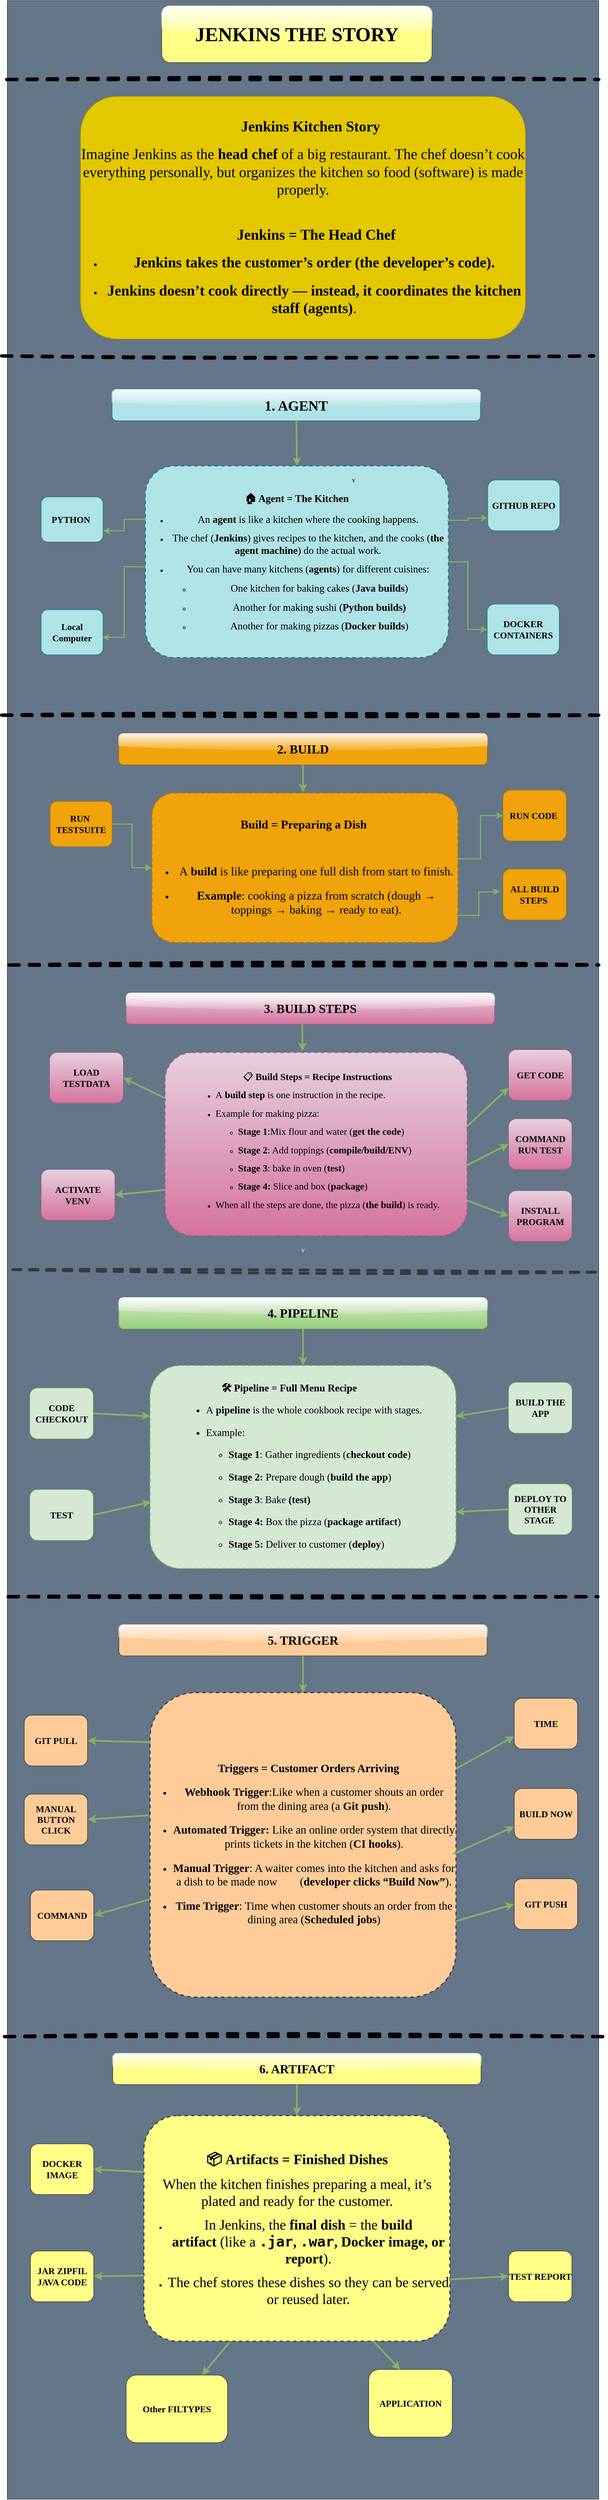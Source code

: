 <mxfile version="28.1.2">
  <diagram name="Sida-1" id="_IeVTnsX-V8KzNrjv3Zq">
    <mxGraphModel dx="1429" dy="991" grid="1" gridSize="24" guides="1" tooltips="1" connect="1" arrows="1" fold="1" page="1" pageScale="1" pageWidth="827" pageHeight="1169" math="0" shadow="0">
      <root>
        <mxCell id="0" />
        <mxCell id="1" parent="0" />
        <mxCell id="Uw7szC9G_UIR2WcPbkaW-31" value="v" style="rounded=0;whiteSpace=wrap;html=1;fontFamily=Verdana;fillColor=#647687;fontColor=#ffffff;strokeColor=#314354;" parent="1" vertex="1">
          <mxGeometry x="260" y="20" width="1050" height="4430" as="geometry" />
        </mxCell>
        <mxCell id="Uw7szC9G_UIR2WcPbkaW-18" value="&lt;h1 style=&quot;caret-color: rgb(0, 0, 0);&quot; data-end=&quot;252&quot; data-start=&quot;224&quot;&gt;&lt;font style=&quot;font-size: 26px;&quot;&gt;🍳 Jenkins Kitchen Story&lt;/font&gt;&lt;/h1&gt;&lt;h2 style=&quot;caret-color: rgb(0, 0, 0); color: rgb(0, 0, 0);&quot;&gt;&lt;p style=&quot;font-weight: 400;&quot; data-end=&quot;421&quot; data-start=&quot;254&quot;&gt;&lt;font style=&quot;font-size: 26px;&quot;&gt;Imagine Jenkins as the&lt;span style=&quot;&quot; class=&quot;Apple-converted-space&quot;&gt;&amp;nbsp;&lt;/span&gt;&lt;strong style=&quot;&quot; data-end=&quot;290&quot; data-start=&quot;277&quot;&gt;head chef&lt;/strong&gt;&lt;span style=&quot;&quot; class=&quot;Apple-converted-space&quot;&gt;&amp;nbsp;&lt;/span&gt;of a big restaurant. The chef doesn’t cook everything personally, but organizes the kitchen so food (software) is made properly.&lt;br&gt;&lt;br&gt;&lt;/font&gt;&lt;/p&gt;&lt;/h2&gt;&lt;h2 style=&quot;caret-color: rgb(0, 0, 0);&quot; data-end=&quot;462&quot; data-start=&quot;428&quot;&gt;&lt;font style=&quot;font-size: 26px;&quot;&gt;👨‍🍳 Jenkins = The Head Chef&lt;/font&gt;&lt;/h2&gt;&lt;h2 style=&quot;caret-color: rgb(0, 0, 0); color: rgb(0, 0, 0);&quot;&gt;&lt;p style=&quot;&quot; data-end=&quot;421&quot; data-start=&quot;254&quot;&gt;&lt;font style=&quot;font-size: 26px;&quot;&gt;&lt;/font&gt;&lt;/p&gt;&lt;ul style=&quot;&quot; data-end=&quot;613&quot; data-start=&quot;463&quot;&gt;&lt;li style=&quot;&quot; data-end=&quot;525&quot; data-start=&quot;463&quot;&gt;&lt;p style=&quot;&quot; data-end=&quot;525&quot; data-start=&quot;465&quot;&gt;&lt;font style=&quot;font-size: 26px;&quot;&gt;Jenkins takes the customer’s order (the developer’s code).&lt;/font&gt;&lt;/p&gt;&lt;/li&gt;&lt;li style=&quot;&quot; data-end=&quot;613&quot; data-start=&quot;526&quot;&gt;&lt;p style=&quot;&quot; data-end=&quot;613&quot; data-start=&quot;528&quot;&gt;&lt;font style=&quot;font-size: 26px;&quot;&gt;Jenkins doesn’t cook directly — instead, it coordinates the kitchen staff (agents)&lt;span style=&quot;font-weight: 400;&quot;&gt;.&lt;/span&gt;&lt;/font&gt;&lt;/p&gt;&lt;/li&gt;&lt;/ul&gt;&lt;/h2&gt;" style="rounded=1;whiteSpace=wrap;html=1;fontFamily=Verdana;align=center;fillColor=#e3c800;fontColor=#000000;strokeColor=#B09500;glass=0;shadow=0;" parent="1" vertex="1">
          <mxGeometry x="390" y="190" width="790" height="430" as="geometry" />
        </mxCell>
        <mxCell id="Uw7szC9G_UIR2WcPbkaW-19" value="&lt;div style=&quot;&quot;&gt;&lt;b style=&quot;background-color: transparent; color: light-dark(rgb(0, 0, 0), rgb(255, 255, 255));&quot;&gt;&lt;font style=&quot;font-size: 35px;&quot;&gt;JENKINS THE STORY&lt;/font&gt;&lt;/b&gt;&lt;/div&gt;" style="text;html=1;align=center;verticalAlign=middle;whiteSpace=wrap;rounded=1;fontFamily=Verdana;fillColor=#ffff88;strokeColor=#36393d;glass=1;" parent="1" vertex="1">
          <mxGeometry x="534.12" y="30" width="480" height="100" as="geometry" />
        </mxCell>
        <mxCell id="Uw7szC9G_UIR2WcPbkaW-21" style="edgeStyle=orthogonalEdgeStyle;rounded=0;orthogonalLoop=1;jettySize=auto;html=1;exitX=0.5;exitY=1;exitDx=0;exitDy=0;fontFamily=Verdana;" parent="1" source="Uw7szC9G_UIR2WcPbkaW-18" target="Uw7szC9G_UIR2WcPbkaW-18" edge="1">
          <mxGeometry relative="1" as="geometry" />
        </mxCell>
        <mxCell id="kmgx6jZpRZKprmQaml1D-52" value="&lt;div&gt;&lt;font style=&quot;font-size: 25px;&quot;&gt;1. AGENT&lt;/font&gt;&lt;/div&gt;" style="rounded=1;whiteSpace=wrap;html=1;fillColor=#b0e3e6;strokeColor=#0e8088;fontSize=12;fontStyle=1;fontFamily=Verdana;glass=1;" parent="1" vertex="1">
          <mxGeometry x="446" y="710" width="654" height="55" as="geometry" />
        </mxCell>
        <mxCell id="kmgx6jZpRZKprmQaml1D-60" value="" style="endArrow=classic;html=1;rounded=0;startSize=6;endSize=6;strokeWidth=3;fillColor=#d5e8d4;strokeColor=#82b366;fontFamily=Verdana;entryX=0.5;entryY=0;entryDx=0;entryDy=0;" parent="1" source="kmgx6jZpRZKprmQaml1D-52" target="kmgx6jZpRZKprmQaml1D-62" edge="1">
          <mxGeometry relative="1" as="geometry">
            <mxPoint x="430" y="880" as="sourcePoint" />
            <mxPoint x="426" y="930" as="targetPoint" />
            <Array as="points" />
          </mxGeometry>
        </mxCell>
        <mxCell id="kmgx6jZpRZKprmQaml1D-61" value="&lt;font style=&quot;font-size: 16px;&quot;&gt;Local Computer&lt;/font&gt;" style="rounded=1;whiteSpace=wrap;html=1;fillColor=#b0e3e6;strokeColor=#0e8088;fontSize=12;fontStyle=1;fontFamily=Verdana;" parent="1" vertex="1">
          <mxGeometry x="320" y="1100" width="110" height="80" as="geometry" />
        </mxCell>
        <mxCell id="kmgx6jZpRZKprmQaml1D-62" value="&lt;div style=&quot;&quot;&gt;&lt;h2 style=&quot;caret-color: rgb(0, 0, 0);&quot; data-end=&quot;647&quot; data-start=&quot;620&quot;&gt;&lt;font&gt;🏠 Agent = The Kitchen&lt;/font&gt;&lt;/h2&gt;&lt;ul style=&quot;caret-color: rgb(0, 0, 0);&quot; data-end=&quot;1024&quot; data-start=&quot;648&quot;&gt;&lt;li data-end=&quot;709&quot; data-start=&quot;648&quot;&gt;&lt;p data-end=&quot;709&quot; data-start=&quot;650&quot;&gt;&lt;font style=&quot;font-size: 18px;&quot;&gt;An&lt;span class=&quot;Apple-converted-space&quot;&gt;&amp;nbsp;&lt;/span&gt;&lt;strong data-end=&quot;662&quot; data-start=&quot;653&quot;&gt;agent&lt;/strong&gt;&lt;span class=&quot;Apple-converted-space&quot;&gt;&amp;nbsp;&lt;/span&gt;is like a kitchen where the cooking happens.&lt;/font&gt;&lt;/p&gt;&lt;/li&gt;&lt;/ul&gt;&lt;ul style=&quot;caret-color: rgb(0, 0, 0);&quot; data-end=&quot;1024&quot; data-start=&quot;648&quot;&gt;&lt;li data-end=&quot;816&quot; data-start=&quot;710&quot;&gt;&lt;p data-end=&quot;816&quot; data-start=&quot;712&quot;&gt;&lt;font style=&quot;font-size: 18px;&quot;&gt;The chef (&lt;b&gt;Jenkins&lt;/b&gt;) gives recipes to the kitchen, and the cooks (&lt;b&gt;the agent machine&lt;/b&gt;) do the actual work.&lt;/font&gt;&lt;/p&gt;&lt;/li&gt;&lt;li data-end=&quot;1024&quot; data-start=&quot;817&quot;&gt;&lt;p data-end=&quot;880&quot; data-start=&quot;819&quot;&gt;&lt;font style=&quot;font-size: 18px;&quot;&gt;You can have many kitchens (&lt;b&gt;agents&lt;/b&gt;) for different cuisines:&lt;/font&gt;&lt;/p&gt;&lt;ul data-end=&quot;1024&quot; data-start=&quot;883&quot;&gt;&lt;li data-end=&quot;929&quot; data-start=&quot;883&quot;&gt;&lt;p data-end=&quot;929&quot; data-start=&quot;885&quot;&gt;&lt;font style=&quot;font-size: 18px;&quot;&gt;One kitchen for baking cakes (&lt;b&gt;Java builds&lt;/b&gt;)&lt;/font&gt;&lt;/p&gt;&lt;/li&gt;&lt;li data-end=&quot;976&quot; data-start=&quot;932&quot;&gt;&lt;p data-end=&quot;976&quot; data-start=&quot;934&quot;&gt;&lt;font style=&quot;font-size: 18px;&quot;&gt;Another for making sushi (&lt;b&gt;Python builds)&lt;/b&gt;&lt;/font&gt;&lt;/p&gt;&lt;/li&gt;&lt;li data-end=&quot;1024&quot; data-start=&quot;979&quot;&gt;&lt;p data-end=&quot;1024&quot; data-start=&quot;981&quot;&gt;&lt;font style=&quot;font-size: 18px;&quot;&gt;Another for making pizzas (&lt;b&gt;Docker builds&lt;/b&gt;)&lt;/font&gt;&lt;/p&gt;&lt;/li&gt;&lt;/ul&gt;&lt;/li&gt;&lt;/ul&gt;&lt;/div&gt;" style="rounded=1;whiteSpace=wrap;html=1;strokeWidth=2;dashed=1;fillColor=#b0e3e6;strokeColor=#0e8088;fontFamily=Verdana;align=center;" parent="1" vertex="1">
          <mxGeometry x="505" y="845" width="538.25" height="340" as="geometry" />
        </mxCell>
        <mxCell id="kmgx6jZpRZKprmQaml1D-94" value="v" style="text;html=1;align=left;verticalAlign=middle;whiteSpace=wrap;rounded=0;fontFamily=Verdana;" parent="1" vertex="1">
          <mxGeometry x="870" y="820" width="230" height="100" as="geometry" />
        </mxCell>
        <mxCell id="ophoXkVfdXg6_6roe7EW-7" value="&lt;font style=&quot;font-size: 16px;&quot;&gt;DOCKER CONTAINERS&lt;/font&gt;" style="rounded=1;whiteSpace=wrap;html=1;fillColor=#b0e3e6;strokeColor=#0e8088;fontSize=12;fontStyle=1;fontFamily=Verdana;" parent="1" vertex="1">
          <mxGeometry x="1112" y="1090" width="128" height="90" as="geometry" />
        </mxCell>
        <mxCell id="ophoXkVfdXg6_6roe7EW-13" value="" style="edgeStyle=orthogonalEdgeStyle;rounded=0;orthogonalLoop=1;jettySize=auto;html=1;fillColor=#d5e8d4;strokeColor=#82b366;fontFamily=Verdana;strokeWidth=2;exitX=1;exitY=0.5;exitDx=0;exitDy=0;entryX=0;entryY=0.5;entryDx=0;entryDy=0;" parent="1" source="kmgx6jZpRZKprmQaml1D-62" target="ophoXkVfdXg6_6roe7EW-7" edge="1">
          <mxGeometry relative="1" as="geometry">
            <mxPoint x="1090" y="981" as="sourcePoint" />
            <mxPoint x="1151" y="980" as="targetPoint" />
          </mxGeometry>
        </mxCell>
        <mxCell id="ophoXkVfdXg6_6roe7EW-20" value="&lt;div&gt;&lt;font style=&quot;font-size: 22px;&quot;&gt;2. BUILD&lt;/font&gt;&lt;/div&gt;" style="rounded=1;whiteSpace=wrap;html=1;fillColor=#f0a30a;strokeColor=#BD7000;fontSize=12;fontStyle=1;fontFamily=Verdana;fontColor=#000000;glass=1;" parent="1" vertex="1">
          <mxGeometry x="458" y="1320" width="654" height="55" as="geometry" />
        </mxCell>
        <mxCell id="ophoXkVfdXg6_6roe7EW-21" value="&lt;div style=&quot;&quot;&gt;&lt;h2 style=&quot;caret-color: rgb(0, 0, 0);&quot; data-end=&quot;1063&quot; data-start=&quot;1031&quot;&gt;&lt;font style=&quot;font-size: 21px;&quot;&gt;🔨 Build = Preparing a Dish&amp;nbsp; &amp;nbsp; &amp;nbsp;&lt;/font&gt;&lt;/h2&gt;&lt;div&gt;&lt;font style=&quot;font-size: 21px;&quot;&gt;&lt;br&gt;&lt;/font&gt;&lt;/div&gt;&lt;h2 style=&quot;caret-color: rgb(0, 0, 0);&quot; data-end=&quot;647&quot; data-start=&quot;620&quot;&gt;&lt;ul style=&quot;&quot; data-end=&quot;1219&quot; data-start=&quot;1064&quot;&gt;&lt;li style=&quot;&quot; data-end=&quot;1133&quot; data-start=&quot;1064&quot;&gt;&lt;p style=&quot;&quot; data-end=&quot;1133&quot; data-start=&quot;1066&quot;&gt;&lt;font style=&quot;font-size: 21px;&quot;&gt;&lt;span style=&quot;font-weight: 400;&quot;&gt;A&lt;/span&gt;&lt;span style=&quot;font-weight: 400;&quot; class=&quot;Apple-converted-space&quot;&gt;&amp;nbsp;&lt;/span&gt;&lt;span style=&quot;&quot; data-end=&quot;1077&quot; data-start=&quot;1068&quot;&gt;build&lt;/span&gt;&lt;span style=&quot;&quot; class=&quot;Apple-converted-space&quot;&gt;&amp;nbsp;&lt;/span&gt;&lt;span style=&quot;font-weight: normal;&quot;&gt;i&lt;/span&gt;&lt;span style=&quot;font-weight: 400;&quot;&gt;s like preparing one full dish from start to finish.&lt;/span&gt;&lt;/font&gt;&lt;/p&gt;&lt;/li&gt;&lt;li style=&quot;&quot; data-end=&quot;1219&quot; data-start=&quot;1134&quot;&gt;&lt;p style=&quot;&quot; data-end=&quot;1219&quot; data-start=&quot;1136&quot;&gt;&lt;font style=&quot;font-size: 21px;&quot;&gt;Example&lt;span style=&quot;font-weight: 400;&quot;&gt;: cooking a pizza from scratch (dough → toppings → baking → ready to eat).&lt;/span&gt;&lt;/font&gt;&lt;/p&gt;&lt;/li&gt;&lt;/ul&gt;&lt;/h2&gt;&lt;/div&gt;" style="rounded=1;whiteSpace=wrap;html=1;strokeWidth=2;dashed=1;fillColor=#f0a30a;strokeColor=#BD7000;fontFamily=Verdana;align=center;fontColor=#000000;" parent="1" vertex="1">
          <mxGeometry x="516.75" y="1425" width="543.25" height="265" as="geometry" />
        </mxCell>
        <mxCell id="ophoXkVfdXg6_6roe7EW-22" value="&lt;font style=&quot;font-size: 16px;&quot;&gt;RUN CODE&amp;nbsp;&lt;/font&gt;" style="rounded=1;whiteSpace=wrap;html=1;fillColor=#f0a30a;strokeColor=#BD7000;fontSize=12;fontStyle=1;fontFamily=Verdana;fontColor=#000000;" parent="1" vertex="1">
          <mxGeometry x="1140" y="1420" width="112.5" height="90" as="geometry" />
        </mxCell>
        <mxCell id="ophoXkVfdXg6_6roe7EW-23" value="&lt;font style=&quot;font-size: 16px;&quot;&gt;RUN&amp;nbsp; TESTSUITE&lt;/font&gt;" style="rounded=1;whiteSpace=wrap;html=1;fillColor=#f0a30a;strokeColor=#BD7000;fontSize=12;fontStyle=1;fontFamily=Verdana;fontColor=#000000;" parent="1" vertex="1">
          <mxGeometry x="336" y="1440" width="110" height="80" as="geometry" />
        </mxCell>
        <mxCell id="ophoXkVfdXg6_6roe7EW-24" value="" style="edgeStyle=orthogonalEdgeStyle;rounded=0;orthogonalLoop=1;jettySize=auto;html=1;fillColor=#d5e8d4;strokeColor=#82b366;fontFamily=Verdana;strokeWidth=2;exitX=1;exitY=0.5;exitDx=0;exitDy=0;entryX=0;entryY=0.5;entryDx=0;entryDy=0;" parent="1" source="ophoXkVfdXg6_6roe7EW-23" target="ophoXkVfdXg6_6roe7EW-21" edge="1">
          <mxGeometry relative="1" as="geometry">
            <mxPoint x="470" y="1570" as="sourcePoint" />
            <mxPoint x="544" y="1570" as="targetPoint" />
          </mxGeometry>
        </mxCell>
        <mxCell id="ophoXkVfdXg6_6roe7EW-26" value="" style="edgeStyle=orthogonalEdgeStyle;rounded=0;orthogonalLoop=1;jettySize=auto;html=1;fillColor=#d5e8d4;strokeColor=#82b366;fontFamily=Verdana;strokeWidth=2;exitX=0.997;exitY=0.44;exitDx=0;exitDy=0;entryX=0;entryY=0.5;entryDx=0;entryDy=0;exitPerimeter=0;" parent="1" source="ophoXkVfdXg6_6roe7EW-21" target="ophoXkVfdXg6_6roe7EW-22" edge="1">
          <mxGeometry relative="1" as="geometry">
            <mxPoint x="1080" y="1530" as="sourcePoint" />
            <mxPoint x="1154" y="1530" as="targetPoint" />
          </mxGeometry>
        </mxCell>
        <mxCell id="ophoXkVfdXg6_6roe7EW-30" value="" style="endArrow=classic;html=1;rounded=0;startSize=6;endSize=6;strokeWidth=3;fillColor=#d5e8d4;strokeColor=#82b366;fontFamily=Verdana;exitX=0.5;exitY=1;exitDx=0;exitDy=0;" parent="1" source="ophoXkVfdXg6_6roe7EW-20" edge="1">
          <mxGeometry relative="1" as="geometry">
            <mxPoint x="780" y="1370" as="sourcePoint" />
            <mxPoint x="785" y="1424" as="targetPoint" />
            <Array as="points" />
          </mxGeometry>
        </mxCell>
        <mxCell id="ophoXkVfdXg6_6roe7EW-31" value="&lt;div&gt;&lt;font style=&quot;font-size: 22px;&quot;&gt;3. BUILD STEPS&lt;/font&gt;&lt;/div&gt;" style="rounded=1;whiteSpace=wrap;html=1;fillColor=#e6d0de;strokeColor=#996185;fontSize=12;fontStyle=1;fontFamily=Verdana;gradientColor=#d5739d;glass=1;" parent="1" vertex="1">
          <mxGeometry x="471" y="1780" width="654" height="55" as="geometry" />
        </mxCell>
        <mxCell id="ophoXkVfdXg6_6roe7EW-32" value="&lt;span style=&quot;font-size: 17px; text-align: start; caret-color: rgb(0, 0, 0); background-color: transparent;&quot;&gt;&amp;nbsp;📋 &lt;b&gt;Build Steps = Recipe Instructions&lt;/b&gt;&lt;/span&gt;&lt;br&gt;&lt;ul style=&quot;caret-color: rgb(0, 0, 0); color: rgb(0, 0, 0); font-style: normal; font-variant-caps: normal; letter-spacing: normal; text-align: start; text-indent: 0px; text-transform: none; white-space: normal; word-spacing: 0px; -webkit-text-stroke-width: 0px; text-decoration: none;&quot; data-end=&quot;1488&quot; data-start=&quot;1268&quot;&gt;&lt;li style=&quot;font-weight: 400;&quot; data-end=&quot;1322&quot; data-start=&quot;1268&quot;&gt;&lt;p data-end=&quot;1322&quot; data-start=&quot;1270&quot;&gt;&lt;font style=&quot;font-size: 17px;&quot;&gt;A&lt;span class=&quot;Apple-converted-space&quot;&gt;&amp;nbsp;&lt;/span&gt;&lt;strong data-end=&quot;1286&quot; data-start=&quot;1272&quot;&gt;build step&lt;/strong&gt;&lt;span class=&quot;Apple-converted-space&quot;&gt;&amp;nbsp;&lt;/span&gt;is one instruction in the recipe.&lt;/font&gt;&lt;/p&gt;&lt;/li&gt;&lt;li style=&quot;&quot; data-end=&quot;1488&quot; data-start=&quot;1323&quot;&gt;&lt;p style=&quot;font-weight: 400;&quot; data-end=&quot;1352&quot; data-start=&quot;1325&quot;&gt;&lt;font style=&quot;font-size: 17px;&quot;&gt;Example for making pizza:&lt;/font&gt;&lt;/p&gt;&lt;ul&gt;&lt;li style=&quot;&quot; data-end=&quot;1394&quot; data-start=&quot;1355&quot;&gt;&lt;p style=&quot;&quot; data-end=&quot;1394&quot; data-start=&quot;1358&quot;&gt;&lt;font style=&quot;font-size: 17px;&quot;&gt;&lt;b&gt;Stage 1&lt;/b&gt;:Mix flour and water (&lt;b&gt;get the code&lt;/b&gt;)&lt;/font&gt;&lt;/p&gt;&lt;/li&gt;&lt;li style=&quot;&quot; data-end=&quot;1430&quot; data-start=&quot;1397&quot;&gt;&lt;p style=&quot;&quot; data-end=&quot;1430&quot; data-start=&quot;1400&quot;&gt;&lt;font style=&quot;font-size: 17px;&quot;&gt;&lt;b&gt;Stage 2&lt;/b&gt;: Add toppings (&lt;b&gt;compile/build/ENV&lt;/b&gt;)&lt;/font&gt;&lt;/p&gt;&lt;/li&gt;&lt;li style=&quot;&quot; data-end=&quot;1457&quot; data-start=&quot;1433&quot;&gt;&lt;p style=&quot;&quot; data-end=&quot;1457&quot; data-start=&quot;1436&quot;&gt;&lt;font style=&quot;font-size: 17px;&quot;&gt;&lt;b&gt;Stage 3&lt;/b&gt;: bake in oven (&lt;b&gt;test&lt;/b&gt;)&lt;/font&gt;&lt;/p&gt;&lt;/li&gt;&lt;li style=&quot;&quot; data-end=&quot;1488&quot; data-start=&quot;1460&quot;&gt;&lt;p style=&quot;&quot; data-end=&quot;1488&quot; data-start=&quot;1463&quot;&gt;&lt;font style=&quot;font-size: 17px;&quot;&gt;&lt;b&gt;Stage 4:&lt;/b&gt; Slice and box (&lt;b&gt;package&lt;/b&gt;)&lt;/font&gt;&lt;/p&gt;&lt;/li&gt;&lt;/ul&gt;&lt;/li&gt;&lt;li&gt;&lt;font style=&quot;font-size: 17px;&quot;&gt;When all the steps are done, the pizza (&lt;b&gt;the&lt;/b&gt; &lt;b&gt;build&lt;/b&gt;) is ready.&lt;/font&gt;&lt;/li&gt;&lt;/ul&gt;" style="rounded=1;whiteSpace=wrap;html=1;strokeWidth=2;dashed=1;fillColor=#e6d0de;strokeColor=#996185;fontFamily=Verdana;align=center;gradientColor=#d5739d;glass=0;" parent="1" vertex="1">
          <mxGeometry x="540" y="1885" width="536.5" height="325" as="geometry" />
        </mxCell>
        <mxCell id="ophoXkVfdXg6_6roe7EW-33" value="" style="endArrow=classic;html=1;rounded=0;startSize=6;endSize=6;strokeWidth=3;fillColor=#d5e8d4;strokeColor=#82b366;fontFamily=Verdana;exitX=0.478;exitY=0.977;exitDx=0;exitDy=0;exitPerimeter=0;entryX=0.455;entryY=-0.007;entryDx=0;entryDy=0;entryPerimeter=0;" parent="1" source="ophoXkVfdXg6_6roe7EW-31" target="ophoXkVfdXg6_6roe7EW-32" edge="1">
          <mxGeometry relative="1" as="geometry">
            <mxPoint x="750" y="1840" as="sourcePoint" />
            <mxPoint x="750" y="1869" as="targetPoint" />
            <Array as="points" />
          </mxGeometry>
        </mxCell>
        <mxCell id="ophoXkVfdXg6_6roe7EW-37" value="&lt;font style=&quot;font-size: 16px;&quot;&gt;GET CODE&lt;/font&gt;" style="rounded=1;whiteSpace=wrap;html=1;fillColor=#e6d0de;strokeColor=#996185;fontSize=12;fontStyle=1;fontFamily=Verdana;gradientColor=#d5739d;" parent="1" vertex="1">
          <mxGeometry x="1150" y="1880" width="112.5" height="90" as="geometry" />
        </mxCell>
        <mxCell id="ophoXkVfdXg6_6roe7EW-38" value="&lt;span style=&quot;font-size: 16px;&quot;&gt;INSTALL PROGRAM&lt;/span&gt;" style="rounded=1;whiteSpace=wrap;html=1;fillColor=#e6d0de;strokeColor=#996185;fontSize=12;fontStyle=1;fontFamily=Verdana;gradientColor=#d5739d;" parent="1" vertex="1">
          <mxGeometry x="1150" y="2130" width="112.5" height="90" as="geometry" />
        </mxCell>
        <mxCell id="ophoXkVfdXg6_6roe7EW-39" value="&lt;span style=&quot;font-size: 16px;&quot;&gt;LOAD TESTDATA&lt;/span&gt;" style="rounded=1;whiteSpace=wrap;html=1;fillColor=#e6d0de;strokeColor=#996185;fontSize=12;fontStyle=1;fontFamily=Verdana;gradientColor=#d5739d;" parent="1" vertex="1">
          <mxGeometry x="335" y="1885" width="131" height="90" as="geometry" />
        </mxCell>
        <mxCell id="ophoXkVfdXg6_6roe7EW-40" value="&lt;span style=&quot;font-size: 16px;&quot;&gt;ACTIVATE VENV&lt;/span&gt;" style="rounded=1;whiteSpace=wrap;html=1;fillColor=#e6d0de;strokeColor=#996185;fontSize=12;fontStyle=1;fontFamily=Verdana;gradientColor=#d5739d;" parent="1" vertex="1">
          <mxGeometry x="320" y="2092.5" width="131" height="90" as="geometry" />
        </mxCell>
        <mxCell id="ophoXkVfdXg6_6roe7EW-41" value="" style="endArrow=classic;html=1;rounded=0;startSize=6;endSize=6;strokeWidth=3;fillColor=#d5e8d4;strokeColor=#82b366;fontFamily=Verdana;exitX=0;exitY=0.25;exitDx=0;exitDy=0;entryX=1;entryY=0.5;entryDx=0;entryDy=0;" parent="1" source="ophoXkVfdXg6_6roe7EW-32" target="ophoXkVfdXg6_6roe7EW-39" edge="1">
          <mxGeometry relative="1" as="geometry">
            <mxPoint x="480" y="1960" as="sourcePoint" />
            <mxPoint x="483" y="2014" as="targetPoint" />
            <Array as="points" />
          </mxGeometry>
        </mxCell>
        <mxCell id="ophoXkVfdXg6_6roe7EW-42" value="" style="endArrow=classic;html=1;rounded=0;startSize=6;endSize=6;strokeWidth=3;fillColor=#d5e8d4;strokeColor=#82b366;fontFamily=Verdana;exitX=0;exitY=0.75;exitDx=0;exitDy=0;entryX=1;entryY=0.5;entryDx=0;entryDy=0;" parent="1" source="ophoXkVfdXg6_6roe7EW-32" target="ophoXkVfdXg6_6roe7EW-40" edge="1">
          <mxGeometry relative="1" as="geometry">
            <mxPoint x="544" y="2151" as="sourcePoint" />
            <mxPoint x="490" y="2130" as="targetPoint" />
            <Array as="points" />
          </mxGeometry>
        </mxCell>
        <mxCell id="ophoXkVfdXg6_6roe7EW-43" value="" style="endArrow=classic;html=1;rounded=0;startSize=6;endSize=6;strokeWidth=3;fillColor=#d5e8d4;strokeColor=#82b366;fontFamily=Verdana;exitX=0.996;exitY=0.408;exitDx=0;exitDy=0;entryX=0;entryY=0.75;entryDx=0;entryDy=0;exitPerimeter=0;" parent="1" source="ophoXkVfdXg6_6roe7EW-32" target="ophoXkVfdXg6_6roe7EW-37" edge="1">
          <mxGeometry relative="1" as="geometry">
            <mxPoint x="1169" y="2176" as="sourcePoint" />
            <mxPoint x="1100" y="2160" as="targetPoint" />
            <Array as="points" />
          </mxGeometry>
        </mxCell>
        <mxCell id="ophoXkVfdXg6_6roe7EW-45" value="" style="endArrow=classic;html=1;rounded=0;startSize=6;endSize=6;strokeWidth=3;fillColor=#d5e8d4;strokeColor=#82b366;fontFamily=Verdana;entryX=0;entryY=0.5;entryDx=0;entryDy=0;" parent="1" source="ophoXkVfdXg6_6roe7EW-32" target="ophoXkVfdXg6_6roe7EW-38" edge="1">
          <mxGeometry relative="1" as="geometry">
            <mxPoint x="1100" y="2326" as="sourcePoint" />
            <mxPoint x="1146" y="2270" as="targetPoint" />
            <Array as="points" />
          </mxGeometry>
        </mxCell>
        <mxCell id="ophoXkVfdXg6_6roe7EW-49" value="&lt;font style=&quot;font-size: 22px;&quot;&gt;4. PIPELINE&lt;/font&gt;" style="rounded=1;whiteSpace=wrap;html=1;fillColor=#d5e8d4;fontSize=12;fontStyle=1;fontFamily=Verdana;strokeColor=#82b366;gradientColor=#97d077;glass=1;" parent="1" vertex="1">
          <mxGeometry x="458" y="2320" width="654" height="55" as="geometry" />
        </mxCell>
        <mxCell id="ophoXkVfdXg6_6roe7EW-52" value="&lt;h2 style=&quot;caret-color: rgb(0, 0, 0); text-align: start;&quot; data-end=&quot;1595&quot; data-start=&quot;1559&quot;&gt;&amp;nbsp; &amp;nbsp; &amp;nbsp; &amp;nbsp; &amp;nbsp; &amp;nbsp; &amp;nbsp; &amp;nbsp;🛠️ Pipeline = Full Menu Recipe&lt;/h2&gt;&lt;h2 style=&quot;caret-color: rgb(0, 0, 0); text-align: start; color: rgb(0, 0, 0);&quot; data-end=&quot;1267&quot; data-start=&quot;1226&quot;&gt;&lt;ul style=&quot;&quot; data-end=&quot;1903&quot; data-start=&quot;1596&quot;&gt;&lt;li style=&quot;font-weight: 400;&quot; data-end=&quot;1656&quot; data-start=&quot;1596&quot;&gt;&lt;p data-end=&quot;1656&quot; data-start=&quot;1598&quot;&gt;A&lt;span class=&quot;Apple-converted-space&quot;&gt;&amp;nbsp;&lt;/span&gt;&lt;strong data-end=&quot;1612&quot; data-start=&quot;1600&quot;&gt;pipeline&lt;/strong&gt;&lt;span class=&quot;Apple-converted-space&quot;&gt;&amp;nbsp;&lt;/span&gt;is the whole cookbook recipe with stages.&lt;/p&gt;&lt;/li&gt;&lt;li style=&quot;&quot; data-end=&quot;1903&quot; data-start=&quot;1657&quot;&gt;&lt;p style=&quot;font-weight: 400;&quot; data-end=&quot;1669&quot; data-start=&quot;1659&quot;&gt;Example:&lt;/p&gt;&lt;ul style=&quot;&quot; data-end=&quot;1903&quot; data-start=&quot;1672&quot;&gt;&lt;li style=&quot;&quot; data-end=&quot;1723&quot; data-start=&quot;1672&quot;&gt;&lt;p style=&quot;&quot; data-end=&quot;1723&quot; data-start=&quot;1674&quot;&gt;&lt;strong style=&quot;&quot; data-end=&quot;1686&quot; data-start=&quot;1674&quot;&gt;Stage 1&lt;/strong&gt;&lt;strong style=&quot;font-weight: 400;&quot; data-end=&quot;1686&quot; data-start=&quot;1674&quot;&gt;:&lt;/strong&gt;&lt;span style=&quot;font-weight: 400;&quot; class=&quot;Apple-converted-space&quot;&gt;&amp;nbsp;&lt;/span&gt;&lt;span style=&quot;font-weight: 400;&quot;&gt;Gather ingredients (&lt;/span&gt;checkout code&lt;span style=&quot;font-weight: 400;&quot;&gt;)&lt;/span&gt;&lt;/p&gt;&lt;/li&gt;&lt;li style=&quot;&quot; data-end=&quot;1772&quot; data-start=&quot;1726&quot;&gt;&lt;p style=&quot;&quot; data-end=&quot;1772&quot; data-start=&quot;1728&quot;&gt;&lt;strong style=&quot;&quot; data-end=&quot;1740&quot; data-start=&quot;1728&quot;&gt;Stage 2:&lt;/strong&gt;&lt;span style=&quot;font-weight: 400;&quot; class=&quot;Apple-converted-space&quot;&gt;&amp;nbsp;&lt;/span&gt;&lt;span style=&quot;font-weight: 400;&quot;&gt;Prepare dough (&lt;/span&gt;build the app&lt;span style=&quot;font-weight: 400;&quot;&gt;)&lt;/span&gt;&lt;/p&gt;&lt;/li&gt;&lt;li style=&quot;&quot; data-end=&quot;1803&quot; data-start=&quot;1775&quot;&gt;&lt;p style=&quot;&quot; data-end=&quot;1803&quot; data-start=&quot;1777&quot;&gt;&lt;strong style=&quot;&quot; data-end=&quot;1789&quot; data-start=&quot;1777&quot;&gt;Stage 3&lt;/strong&gt;&lt;strong style=&quot;font-weight: 400;&quot; data-end=&quot;1789&quot; data-start=&quot;1777&quot;&gt;:&lt;/strong&gt;&lt;span style=&quot;font-weight: 400;&quot; class=&quot;Apple-converted-space&quot;&gt;&amp;nbsp;&lt;/span&gt;&lt;span style=&quot;font-weight: 400;&quot;&gt;Bake &lt;/span&gt;(test)&lt;/p&gt;&lt;/li&gt;&lt;li style=&quot;&quot; data-end=&quot;1855&quot; data-start=&quot;1806&quot;&gt;&lt;p style=&quot;&quot; data-end=&quot;1855&quot; data-start=&quot;1808&quot;&gt;&lt;strong style=&quot;&quot; data-end=&quot;1820&quot; data-start=&quot;1808&quot;&gt;Stage 4:&lt;/strong&gt;&lt;span style=&quot;font-weight: 400;&quot; class=&quot;Apple-converted-space&quot;&gt;&amp;nbsp;&lt;/span&gt;&lt;span style=&quot;font-weight: 400;&quot;&gt;Box the pizza (&lt;/span&gt;package artifact&lt;span style=&quot;font-weight: normal;&quot;&gt;)&lt;/span&gt;&lt;/p&gt;&lt;/li&gt;&lt;li style=&quot;&quot; data-end=&quot;1903&quot; data-start=&quot;1858&quot;&gt;&lt;p style=&quot;&quot; data-end=&quot;1903&quot; data-start=&quot;1860&quot;&gt;&lt;strong style=&quot;&quot; data-end=&quot;1872&quot; data-start=&quot;1860&quot;&gt;Stage 5:&lt;/strong&gt;&lt;span style=&quot;font-weight: 400;&quot; class=&quot;Apple-converted-space&quot;&gt;&amp;nbsp;&lt;/span&gt;&lt;span style=&quot;font-weight: 400;&quot;&gt;Deliver to customer (&lt;/span&gt;deploy&lt;span style=&quot;font-weight: 400;&quot;&gt;)&lt;/span&gt;&lt;/p&gt;&lt;/li&gt;&lt;/ul&gt;&lt;/li&gt;&lt;/ul&gt;&lt;/h2&gt;" style="rounded=1;whiteSpace=wrap;html=1;strokeWidth=2;dashed=1;fillColor=#d5e8d4;strokeColor=#82b366;fontFamily=Verdana;align=center;" parent="1" vertex="1">
          <mxGeometry x="513.38" y="2440" width="543.25" height="360" as="geometry" />
        </mxCell>
        <mxCell id="ophoXkVfdXg6_6roe7EW-53" value="" style="endArrow=classic;html=1;rounded=0;startSize=6;endSize=6;strokeWidth=3;fillColor=#d5e8d4;strokeColor=#82b366;fontFamily=Verdana;entryX=0.5;entryY=0;entryDx=0;entryDy=0;" parent="1" source="ophoXkVfdXg6_6roe7EW-49" target="ophoXkVfdXg6_6roe7EW-52" edge="1">
          <mxGeometry relative="1" as="geometry">
            <mxPoint x="769" y="2334" as="sourcePoint" />
            <mxPoint x="780" y="2440" as="targetPoint" />
            <Array as="points" />
          </mxGeometry>
        </mxCell>
        <mxCell id="ophoXkVfdXg6_6roe7EW-54" value="" style="endArrow=none;dashed=1;html=1;rounded=0;sketch=1;hachureGap=4;jiggle=2;curveFitting=1;fontFamily=Architects Daughter;fontSource=https%3A%2F%2Ffonts.googleapis.com%2Fcss%3Ffamily%3DArchitects%2BDaughter;strokeWidth=6;" parent="1" edge="1">
          <mxGeometry width="50" height="50" relative="1" as="geometry">
            <mxPoint x="250" y="1287" as="sourcePoint" />
            <mxPoint x="1310" y="1287" as="targetPoint" />
          </mxGeometry>
        </mxCell>
        <mxCell id="ophoXkVfdXg6_6roe7EW-57" value="" style="endArrow=none;dashed=1;html=1;rounded=0;sketch=1;hachureGap=4;jiggle=2;curveFitting=1;fontFamily=Architects Daughter;fontSource=https%3A%2F%2Ffonts.googleapis.com%2Fcss%3Ffamily%3DArchitects%2BDaughter;exitX=0.01;exitY=0.581;exitDx=0;exitDy=0;exitPerimeter=0;entryX=1.001;entryY=0.582;entryDx=0;entryDy=0;entryPerimeter=0;strokeWidth=5;fillColor=#ffff88;strokeColor=#36393d;" parent="1" edge="1">
          <mxGeometry width="50" height="50" relative="1" as="geometry">
            <mxPoint x="269.45" y="2270" as="sourcePoint" />
            <mxPoint x="1310.0" y="2274.57" as="targetPoint" />
          </mxGeometry>
        </mxCell>
        <mxCell id="ophoXkVfdXg6_6roe7EW-61" value="" style="endArrow=none;dashed=1;html=1;rounded=0;sketch=1;hachureGap=4;jiggle=2;curveFitting=1;fontFamily=Architects Daughter;fontSource=https%3A%2F%2Ffonts.googleapis.com%2Fcss%3Ffamily%3DArchitects%2BDaughter;exitX=-0.001;exitY=0.425;exitDx=0;exitDy=0;exitPerimeter=0;strokeWidth=6;" parent="1" edge="1">
          <mxGeometry width="50" height="50" relative="1" as="geometry">
            <mxPoint x="250" y="650" as="sourcePoint" />
            <mxPoint x="1301" y="650" as="targetPoint" />
          </mxGeometry>
        </mxCell>
        <mxCell id="ophoXkVfdXg6_6roe7EW-62" value="" style="endArrow=none;dashed=1;html=1;rounded=0;sketch=1;hachureGap=4;jiggle=2;curveFitting=1;fontFamily=Architects Daughter;fontSource=https%3A%2F%2Ffonts.googleapis.com%2Fcss%3Ffamily%3DArchitects%2BDaughter;exitX=-0.001;exitY=0.425;exitDx=0;exitDy=0;exitPerimeter=0;strokeWidth=6;" parent="1" edge="1">
          <mxGeometry width="50" height="50" relative="1" as="geometry">
            <mxPoint x="259" y="160" as="sourcePoint" />
            <mxPoint x="1310" y="160" as="targetPoint" />
          </mxGeometry>
        </mxCell>
        <mxCell id="v1fWZ7c5q8-f4dzgrzJN-2" value="&lt;font style=&quot;font-size: 22px;&quot;&gt;5. TRIGGER&lt;/font&gt;" style="rounded=1;whiteSpace=wrap;html=1;fillColor=#ffcc99;strokeColor=#36393d;fontSize=12;fontStyle=1;fontFamily=Verdana;glass=1;gradientColor=none;" parent="1" vertex="1">
          <mxGeometry x="458" y="2900" width="654" height="55" as="geometry" />
        </mxCell>
        <mxCell id="v1fWZ7c5q8-f4dzgrzJN-4" value="&lt;font style=&quot;font-size: 16px;&quot;&gt;COMMAND RUN TEST&lt;/font&gt;" style="rounded=1;whiteSpace=wrap;html=1;fillColor=#e6d0de;strokeColor=#996185;fontSize=12;fontStyle=1;fontFamily=Verdana;gradientColor=#d5739d;" parent="1" vertex="1">
          <mxGeometry x="1150" y="2002.5" width="112.5" height="90" as="geometry" />
        </mxCell>
        <mxCell id="v1fWZ7c5q8-f4dzgrzJN-5" value="" style="endArrow=classic;html=1;rounded=0;startSize=6;endSize=6;strokeWidth=3;fillColor=#d5e8d4;strokeColor=#82b366;fontFamily=Verdana;exitX=0.996;exitY=0.618;exitDx=0;exitDy=0;entryX=0;entryY=0.5;entryDx=0;entryDy=0;exitPerimeter=0;" parent="1" source="ophoXkVfdXg6_6roe7EW-32" target="v1fWZ7c5q8-f4dzgrzJN-4" edge="1">
          <mxGeometry relative="1" as="geometry">
            <mxPoint x="1110" y="2125" as="sourcePoint" />
            <mxPoint x="1156" y="2060" as="targetPoint" />
            <Array as="points" />
          </mxGeometry>
        </mxCell>
        <mxCell id="v1fWZ7c5q8-f4dzgrzJN-9" value="" style="endArrow=none;dashed=1;html=1;rounded=0;sketch=1;hachureGap=4;jiggle=2;curveFitting=1;fontFamily=Architects Daughter;fontSource=https%3A%2F%2Ffonts.googleapis.com%2Fcss%3Ffamily%3DArchitects%2BDaughter;strokeWidth=6;" parent="1" edge="1">
          <mxGeometry width="50" height="50" relative="1" as="geometry">
            <mxPoint x="263" y="1730" as="sourcePoint" />
            <mxPoint x="1310" y="1730" as="targetPoint" />
          </mxGeometry>
        </mxCell>
        <mxCell id="v1fWZ7c5q8-f4dzgrzJN-11" value="" style="endArrow=none;dashed=1;html=1;rounded=0;sketch=1;hachureGap=4;jiggle=2;curveFitting=1;fontFamily=Architects Daughter;fontSource=https%3A%2F%2Ffonts.googleapis.com%2Fcss%3Ffamily%3DArchitects%2BDaughter;strokeWidth=6;" parent="1" edge="1">
          <mxGeometry width="50" height="50" relative="1" as="geometry">
            <mxPoint x="261.5" y="2850" as="sourcePoint" />
            <mxPoint x="1308.5" y="2850" as="targetPoint" />
          </mxGeometry>
        </mxCell>
        <mxCell id="v1fWZ7c5q8-f4dzgrzJN-13" value="" style="endArrow=classic;html=1;rounded=0;startSize=6;endSize=6;strokeWidth=3;fillColor=#d5e8d4;strokeColor=#82b366;fontFamily=Verdana;exitX=0.5;exitY=1;exitDx=0;exitDy=0;entryX=0.5;entryY=0;entryDx=0;entryDy=0;" parent="1" source="v1fWZ7c5q8-f4dzgrzJN-2" target="v1fWZ7c5q8-f4dzgrzJN-15" edge="1">
          <mxGeometry relative="1" as="geometry">
            <mxPoint x="830" y="2990" as="sourcePoint" />
            <mxPoint x="785" y="3050" as="targetPoint" />
            <Array as="points" />
          </mxGeometry>
        </mxCell>
        <mxCell id="v1fWZ7c5q8-f4dzgrzJN-15" value="&lt;h3 style=&quot;caret-color: rgb(0, 0, 0);&quot; data-end=&quot;746&quot; data-start=&quot;698&quot;&gt;&lt;font style=&quot;font-size: 20px;&quot;&gt;🔔&lt;span style=&quot;&quot; class=&quot;Apple-converted-space&quot;&gt;&amp;nbsp;&lt;/span&gt;&lt;strong style=&quot;&quot; data-end=&quot;744&quot; data-start=&quot;705&quot;&gt;Triggers = Customer Orders Arriving&lt;/strong&gt;&lt;/font&gt;&lt;/h3&gt;&lt;h2 style=&quot;caret-color: rgb(0, 0, 0);&quot; data-end=&quot;1595&quot; data-start=&quot;1559&quot;&gt;&lt;ul style=&quot;&quot; data-end=&quot;1077&quot; data-start=&quot;747&quot;&gt;&lt;li style=&quot;&quot; data-end=&quot;843&quot; data-start=&quot;747&quot;&gt;&lt;p style=&quot;&quot; data-end=&quot;843&quot; data-start=&quot;749&quot;&gt;&lt;font style=&quot;font-size: 20px;&quot;&gt;&lt;strong style=&quot;&quot; data-end=&quot;768&quot; data-start=&quot;749&quot;&gt;Webhook Trigger&lt;/strong&gt;&lt;span style=&quot;font-weight: 400;&quot;&gt;:Like when a customer shouts an order from the dining area (a &lt;/span&gt;Git push&lt;span style=&quot;font-weight: normal;&quot;&gt;).&lt;/span&gt;&lt;/font&gt;&lt;/p&gt;&lt;/li&gt;&lt;li style=&quot;&quot; data-end=&quot;954&quot; data-start=&quot;844&quot;&gt;&lt;p style=&quot;&quot; data-end=&quot;954&quot; data-start=&quot;846&quot;&gt;&lt;font style=&quot;font-size: 20px;&quot;&gt;&lt;strong style=&quot;&quot; data-end=&quot;867&quot; data-start=&quot;846&quot;&gt;Automated Trigger&lt;/strong&gt;:&lt;span style=&quot;font-weight: 400;&quot;&gt; Like an online order system that directly prints tickets in the kitchen (&lt;/span&gt;CI hooks&lt;span style=&quot;font-weight: 400;&quot;&gt;).&lt;/span&gt;&lt;/font&gt;&lt;/p&gt;&lt;/li&gt;&lt;li style=&quot;&quot; data-end=&quot;1077&quot; data-start=&quot;955&quot;&gt;&lt;p style=&quot;&quot; data-end=&quot;1077&quot; data-start=&quot;957&quot;&gt;&lt;font style=&quot;font-size: 20px;&quot;&gt;&lt;strong style=&quot;&quot; data-end=&quot;975&quot; data-start=&quot;957&quot;&gt;Manual Trigger&lt;/strong&gt;&lt;span style=&quot;font-weight: 400;&quot;&gt;: A waiter comes into the kitchen and asks for a dish to be made now&amp;nbsp; &amp;nbsp; &amp;nbsp; &amp;nbsp; (&lt;/span&gt;developer clicks “Build Now”&lt;span style=&quot;font-weight: 400;&quot;&gt;).&lt;/span&gt;&lt;/font&gt;&lt;/p&gt;&lt;/li&gt;&lt;li style=&quot;&quot; data-end=&quot;1077&quot; data-start=&quot;955&quot;&gt;&lt;p style=&quot;&quot; data-end=&quot;1077&quot; data-start=&quot;957&quot;&gt;&lt;font style=&quot;font-size: 20px;&quot;&gt;Time Trigger&lt;span style=&quot;font-weight: 400;&quot;&gt;: Time when customer shouts an order from the dining area (&lt;/span&gt;Scheduled jobs&lt;span style=&quot;font-weight: 400;&quot;&gt;)&lt;/span&gt;&lt;/font&gt;&lt;/p&gt;&lt;/li&gt;&lt;/ul&gt;&lt;/h2&gt;" style="rounded=1;whiteSpace=wrap;html=1;strokeWidth=2;dashed=1;fillColor=#ffcc99;strokeColor=#36393d;fontFamily=Verdana;align=center;" parent="1" vertex="1">
          <mxGeometry x="513.38" y="3020" width="543.25" height="540" as="geometry" />
        </mxCell>
        <mxCell id="v1fWZ7c5q8-f4dzgrzJN-16" value="&lt;span style=&quot;font-size: 16px;&quot;&gt;TIME&lt;/span&gt;" style="rounded=1;whiteSpace=wrap;html=1;fillColor=#ffcc99;strokeColor=#36393d;fontSize=12;fontStyle=1;fontFamily=Verdana;" parent="1" vertex="1">
          <mxGeometry x="1160" y="3030" width="112.5" height="90" as="geometry" />
        </mxCell>
        <mxCell id="v1fWZ7c5q8-f4dzgrzJN-17" value="&lt;span style=&quot;font-size: 16px;&quot;&gt;BUILD NOW&lt;/span&gt;" style="rounded=1;whiteSpace=wrap;html=1;fillColor=#ffcc99;strokeColor=#36393d;fontSize=12;fontStyle=1;fontFamily=Verdana;" parent="1" vertex="1">
          <mxGeometry x="1160" y="3190" width="112.5" height="90" as="geometry" />
        </mxCell>
        <mxCell id="v1fWZ7c5q8-f4dzgrzJN-18" value="&lt;span style=&quot;font-size: 16px;&quot;&gt;GIT PUSH&lt;/span&gt;" style="rounded=1;whiteSpace=wrap;html=1;fillColor=#ffcc99;strokeColor=#36393d;fontSize=12;fontStyle=1;fontFamily=Verdana;" parent="1" vertex="1">
          <mxGeometry x="1160" y="3350" width="112.5" height="90" as="geometry" />
        </mxCell>
        <mxCell id="v1fWZ7c5q8-f4dzgrzJN-19" value="&lt;span style=&quot;font-size: 16px;&quot;&gt;GIT PULL&lt;/span&gt;" style="rounded=1;whiteSpace=wrap;html=1;fillColor=#ffcc99;strokeColor=#36393d;fontSize=12;fontStyle=1;fontFamily=Verdana;" parent="1" vertex="1">
          <mxGeometry x="290" y="3060" width="112.5" height="90" as="geometry" />
        </mxCell>
        <mxCell id="v1fWZ7c5q8-f4dzgrzJN-20" value="&lt;span style=&quot;font-size: 16px;&quot;&gt;MANUAL BUTTON CLICK&lt;/span&gt;" style="rounded=1;whiteSpace=wrap;html=1;fillColor=#ffcc99;strokeColor=#36393d;fontSize=12;fontStyle=1;fontFamily=Verdana;" parent="1" vertex="1">
          <mxGeometry x="290" y="3200" width="112.5" height="90" as="geometry" />
        </mxCell>
        <mxCell id="v1fWZ7c5q8-f4dzgrzJN-21" value="" style="endArrow=classic;html=1;rounded=0;startSize=6;endSize=6;strokeWidth=3;fillColor=#d5e8d4;strokeColor=#82b366;fontFamily=Verdana;exitX=0.003;exitY=0.163;exitDx=0;exitDy=0;entryX=1;entryY=0.5;entryDx=0;entryDy=0;exitPerimeter=0;" parent="1" source="v1fWZ7c5q8-f4dzgrzJN-15" target="v1fWZ7c5q8-f4dzgrzJN-19" edge="1">
          <mxGeometry relative="1" as="geometry">
            <mxPoint x="460" y="3100" as="sourcePoint" />
            <mxPoint x="460" y="3165" as="targetPoint" />
            <Array as="points" />
          </mxGeometry>
        </mxCell>
        <mxCell id="v1fWZ7c5q8-f4dzgrzJN-22" value="" style="endArrow=classic;html=1;rounded=0;startSize=6;endSize=6;strokeWidth=3;fillColor=#d5e8d4;strokeColor=#82b366;fontFamily=Verdana;exitX=-0.006;exitY=0.403;exitDx=0;exitDy=0;entryX=1;entryY=0.5;entryDx=0;entryDy=0;exitPerimeter=0;" parent="1" source="v1fWZ7c5q8-f4dzgrzJN-15" target="v1fWZ7c5q8-f4dzgrzJN-20" edge="1">
          <mxGeometry relative="1" as="geometry">
            <mxPoint x="582" y="3213" as="sourcePoint" />
            <mxPoint x="470" y="3210" as="targetPoint" />
            <Array as="points" />
          </mxGeometry>
        </mxCell>
        <mxCell id="v1fWZ7c5q8-f4dzgrzJN-24" value="" style="endArrow=classic;html=1;rounded=0;startSize=6;endSize=6;strokeWidth=3;fillColor=#d5e8d4;strokeColor=#82b366;fontFamily=Verdana;exitX=1;exitY=0.25;exitDx=0;exitDy=0;entryX=0;entryY=0.75;entryDx=0;entryDy=0;" parent="1" source="v1fWZ7c5q8-f4dzgrzJN-15" target="v1fWZ7c5q8-f4dzgrzJN-16" edge="1">
          <mxGeometry relative="1" as="geometry">
            <mxPoint x="1242" y="3133" as="sourcePoint" />
            <mxPoint x="1130" y="3130" as="targetPoint" />
            <Array as="points" />
          </mxGeometry>
        </mxCell>
        <mxCell id="v1fWZ7c5q8-f4dzgrzJN-25" value="" style="endArrow=classic;html=1;rounded=0;startSize=6;endSize=6;strokeWidth=3;fillColor=#d5e8d4;strokeColor=#82b366;fontFamily=Verdana;exitX=0.991;exitY=0.53;exitDx=0;exitDy=0;entryX=0;entryY=0.75;entryDx=0;entryDy=0;exitPerimeter=0;" parent="1" source="v1fWZ7c5q8-f4dzgrzJN-15" target="v1fWZ7c5q8-f4dzgrzJN-17" edge="1">
          <mxGeometry relative="1" as="geometry">
            <mxPoint x="1100" y="3338" as="sourcePoint" />
            <mxPoint x="1203" y="3280" as="targetPoint" />
            <Array as="points" />
          </mxGeometry>
        </mxCell>
        <mxCell id="v1fWZ7c5q8-f4dzgrzJN-26" value="" style="endArrow=classic;html=1;rounded=0;startSize=6;endSize=6;strokeWidth=3;fillColor=#d5e8d4;strokeColor=#82b366;fontFamily=Verdana;exitX=1;exitY=0.75;exitDx=0;exitDy=0;entryX=0;entryY=0.5;entryDx=0;entryDy=0;" parent="1" source="v1fWZ7c5q8-f4dzgrzJN-15" target="v1fWZ7c5q8-f4dzgrzJN-18" edge="1">
          <mxGeometry relative="1" as="geometry">
            <mxPoint x="1090" y="3418" as="sourcePoint" />
            <mxPoint x="1198" y="3370" as="targetPoint" />
            <Array as="points" />
          </mxGeometry>
        </mxCell>
        <mxCell id="v1fWZ7c5q8-f4dzgrzJN-27" value="" style="endArrow=none;dashed=1;html=1;rounded=0;sketch=1;hachureGap=4;jiggle=2;curveFitting=1;fontFamily=Architects Daughter;fontSource=https%3A%2F%2Ffonts.googleapis.com%2Fcss%3Ffamily%3DArchitects%2BDaughter;strokeWidth=6;" parent="1" edge="1">
          <mxGeometry width="50" height="50" relative="1" as="geometry">
            <mxPoint x="255" y="3630" as="sourcePoint" />
            <mxPoint x="1321.5" y="3630" as="targetPoint" />
          </mxGeometry>
        </mxCell>
        <mxCell id="v1fWZ7c5q8-f4dzgrzJN-28" value="&lt;span style=&quot;font-size: 16px;&quot;&gt;COMMAND&lt;/span&gt;" style="rounded=1;whiteSpace=wrap;html=1;fillColor=#ffcc99;strokeColor=#36393d;fontSize=12;fontStyle=1;fontFamily=Verdana;" parent="1" vertex="1">
          <mxGeometry x="301" y="3370" width="112.5" height="90" as="geometry" />
        </mxCell>
        <mxCell id="v1fWZ7c5q8-f4dzgrzJN-29" value="" style="endArrow=classic;html=1;rounded=0;startSize=6;endSize=6;strokeWidth=3;fillColor=#d5e8d4;strokeColor=#82b366;fontFamily=Verdana;exitX=0;exitY=0.678;exitDx=0;exitDy=0;entryX=1;entryY=0.5;entryDx=0;entryDy=0;exitPerimeter=0;" parent="1" source="v1fWZ7c5q8-f4dzgrzJN-15" target="v1fWZ7c5q8-f4dzgrzJN-28" edge="1">
          <mxGeometry relative="1" as="geometry">
            <mxPoint x="577" y="3390" as="sourcePoint" />
            <mxPoint x="470" y="3397" as="targetPoint" />
            <Array as="points" />
          </mxGeometry>
        </mxCell>
        <mxCell id="v1fWZ7c5q8-f4dzgrzJN-30" value="&lt;font style=&quot;font-size: 22px;&quot;&gt;6. ARTIFACT&lt;/font&gt;" style="rounded=1;whiteSpace=wrap;html=1;fillColor=#ffff88;strokeColor=#36393d;fontSize=12;fontStyle=1;fontFamily=Verdana;glass=1;" parent="1" vertex="1">
          <mxGeometry x="447.12" y="3660" width="654" height="55" as="geometry" />
        </mxCell>
        <mxCell id="v1fWZ7c5q8-f4dzgrzJN-31" value="&lt;h3 style=&quot;caret-color: rgb(0, 0, 0);&quot; data-end=&quot;423&quot; data-start=&quot;383&quot;&gt;&lt;font style=&quot;font-size: 25px;&quot;&gt;📦&lt;span style=&quot;&quot; class=&quot;Apple-converted-space&quot;&gt;&amp;nbsp;&lt;/span&gt;&lt;strong style=&quot;&quot; data-end=&quot;421&quot; data-start=&quot;390&quot;&gt;Artifacts = Finished Dishes&lt;/strong&gt;&lt;/font&gt;&lt;/h3&gt;&lt;p style=&quot;caret-color: rgb(0, 0, 0);&quot; data-end=&quot;509&quot; data-start=&quot;424&quot;&gt;&lt;font style=&quot;font-size: 25px;&quot;&gt;When the kitchen finishes preparing a meal, it’s plated and ready for the customer.&lt;/font&gt;&lt;/p&gt;&lt;ul style=&quot;caret-color: rgb(0, 0, 0);&quot; data-end=&quot;691&quot; data-start=&quot;510&quot;&gt;&lt;li data-end=&quot;619&quot; data-start=&quot;510&quot;&gt;&lt;p data-end=&quot;619&quot; data-start=&quot;512&quot;&gt;&lt;font style=&quot;font-size: 25px;&quot;&gt;In Jenkins, the&lt;span class=&quot;Apple-converted-space&quot;&gt;&amp;nbsp;&lt;/span&gt;&lt;strong data-end=&quot;542&quot; data-start=&quot;528&quot;&gt;final dish&lt;/strong&gt;&lt;span class=&quot;Apple-converted-space&quot;&gt;&amp;nbsp;&lt;/span&gt;= the&lt;span class=&quot;Apple-converted-space&quot;&gt;&amp;nbsp;&lt;/span&gt;&lt;strong data-end=&quot;567&quot; data-start=&quot;549&quot;&gt;build artifact&lt;/strong&gt;&lt;span class=&quot;Apple-converted-space&quot;&gt;&amp;nbsp;&lt;/span&gt;(like a&lt;b&gt;&lt;span class=&quot;Apple-converted-space&quot;&gt;&amp;nbsp;&lt;/span&gt;&lt;code data-end=&quot;582&quot; data-start=&quot;576&quot;&gt;.jar&lt;/code&gt;,&lt;span class=&quot;Apple-converted-space&quot;&gt;&amp;nbsp;&lt;/span&gt;&lt;code data-end=&quot;590&quot; data-start=&quot;584&quot;&gt;.war&lt;/code&gt;, Docker&lt;/b&gt; &lt;b&gt;image, or report&lt;/b&gt;).&lt;/font&gt;&lt;/p&gt;&lt;/li&gt;&lt;li data-end=&quot;691&quot; data-start=&quot;620&quot;&gt;&lt;p style=&quot;&quot; data-end=&quot;691&quot; data-start=&quot;622&quot;&gt;&lt;font style=&quot;font-size: 25px;&quot;&gt;The chef stores these dishes so they can be served or reused later.&lt;/font&gt;&lt;/p&gt;&lt;/li&gt;&lt;/ul&gt;" style="rounded=1;whiteSpace=wrap;html=1;strokeWidth=2;dashed=1;fillColor=#ffff88;strokeColor=#36393d;fontFamily=Verdana;align=center;" parent="1" vertex="1">
          <mxGeometry x="502.5" y="3770" width="543.25" height="400" as="geometry" />
        </mxCell>
        <mxCell id="v1fWZ7c5q8-f4dzgrzJN-32" value="" style="endArrow=classic;html=1;rounded=0;startSize=6;endSize=6;strokeWidth=3;fillColor=#d5e8d4;strokeColor=#82b366;fontFamily=Verdana;exitX=0.5;exitY=1;exitDx=0;exitDy=0;entryX=0.5;entryY=0;entryDx=0;entryDy=0;" parent="1" source="v1fWZ7c5q8-f4dzgrzJN-30" target="v1fWZ7c5q8-f4dzgrzJN-31" edge="1">
          <mxGeometry relative="1" as="geometry">
            <mxPoint x="850" y="3750" as="sourcePoint" />
            <mxPoint x="850" y="3815" as="targetPoint" />
            <Array as="points" />
          </mxGeometry>
        </mxCell>
        <mxCell id="v1fWZ7c5q8-f4dzgrzJN-34" value="&lt;span style=&quot;font-size: 16px;&quot;&gt;TEST REPORT&lt;/span&gt;" style="rounded=1;whiteSpace=wrap;html=1;fillColor=#ffff88;strokeColor=#36393d;fontSize=12;fontStyle=1;fontFamily=Verdana;" parent="1" vertex="1">
          <mxGeometry x="1150" y="4010" width="112.5" height="90" as="geometry" />
        </mxCell>
        <mxCell id="v1fWZ7c5q8-f4dzgrzJN-35" value="&lt;span style=&quot;font-size: 16px;&quot;&gt;DOCKER IMAGE&lt;/span&gt;" style="rounded=1;whiteSpace=wrap;html=1;fillColor=#ffff88;strokeColor=#36393d;fontSize=12;fontStyle=1;fontFamily=Verdana;" parent="1" vertex="1">
          <mxGeometry x="301" y="3820" width="112.5" height="90" as="geometry" />
        </mxCell>
        <mxCell id="v1fWZ7c5q8-f4dzgrzJN-37" value="" style="endArrow=classic;html=1;rounded=0;startSize=6;endSize=6;strokeWidth=3;fillColor=#d5e8d4;strokeColor=#82b366;fontFamily=Verdana;exitX=0.997;exitY=0.726;exitDx=0;exitDy=0;entryX=0;entryY=0.5;entryDx=0;entryDy=0;exitPerimeter=0;" parent="1" source="v1fWZ7c5q8-f4dzgrzJN-31" target="v1fWZ7c5q8-f4dzgrzJN-34" edge="1">
          <mxGeometry relative="1" as="geometry">
            <mxPoint x="1090" y="4030" as="sourcePoint" />
            <mxPoint x="1193" y="4000" as="targetPoint" />
            <Array as="points" />
          </mxGeometry>
        </mxCell>
        <mxCell id="v1fWZ7c5q8-f4dzgrzJN-39" value="" style="endArrow=classic;html=1;rounded=0;startSize=6;endSize=6;strokeWidth=3;fillColor=#d5e8d4;strokeColor=#82b366;fontFamily=Verdana;exitX=0;exitY=0.25;exitDx=0;exitDy=0;entryX=1;entryY=0.5;entryDx=0;entryDy=0;" parent="1" source="v1fWZ7c5q8-f4dzgrzJN-31" target="v1fWZ7c5q8-f4dzgrzJN-35" edge="1">
          <mxGeometry relative="1" as="geometry">
            <mxPoint x="1080" y="3987" as="sourcePoint" />
            <mxPoint x="1187" y="3950" as="targetPoint" />
            <Array as="points" />
          </mxGeometry>
        </mxCell>
        <mxCell id="v1fWZ7c5q8-f4dzgrzJN-40" value="&lt;span style=&quot;font-size: 16px;&quot;&gt;JAR ZIPFIL JAVA CODE&lt;/span&gt;" style="rounded=1;whiteSpace=wrap;html=1;fillColor=#ffff88;strokeColor=#36393d;fontSize=12;fontStyle=1;fontFamily=Verdana;" parent="1" vertex="1">
          <mxGeometry x="301" y="4010" width="112.5" height="90" as="geometry" />
        </mxCell>
        <mxCell id="v1fWZ7c5q8-f4dzgrzJN-41" value="" style="endArrow=classic;html=1;rounded=0;startSize=6;endSize=6;strokeWidth=3;fillColor=#d5e8d4;strokeColor=#82b366;fontFamily=Verdana;exitX=0;exitY=0.709;exitDx=0;exitDy=0;entryX=1;entryY=0.5;entryDx=0;entryDy=0;exitPerimeter=0;" parent="1" source="v1fWZ7c5q8-f4dzgrzJN-31" target="v1fWZ7c5q8-f4dzgrzJN-40" edge="1">
          <mxGeometry relative="1" as="geometry">
            <mxPoint x="559" y="4035" as="sourcePoint" />
            <mxPoint x="470" y="4030" as="targetPoint" />
            <Array as="points" />
          </mxGeometry>
        </mxCell>
        <mxCell id="v1fWZ7c5q8-f4dzgrzJN-42" value="&lt;span style=&quot;font-size: 16px;&quot;&gt;Other FILTYPES&lt;/span&gt;" style="rounded=1;whiteSpace=wrap;html=1;fillColor=#ffff88;strokeColor=#36393d;fontSize=12;fontStyle=1;fontFamily=Verdana;" parent="1" vertex="1">
          <mxGeometry x="471" y="4230" width="180" height="120" as="geometry" />
        </mxCell>
        <mxCell id="v1fWZ7c5q8-f4dzgrzJN-43" value="&lt;span style=&quot;font-size: 16px;&quot;&gt;APPLICATION&lt;/span&gt;" style="rounded=1;whiteSpace=wrap;html=1;fillColor=#ffff88;strokeColor=#36393d;fontSize=12;fontStyle=1;fontFamily=Verdana;" parent="1" vertex="1">
          <mxGeometry x="901.62" y="4220" width="148.38" height="120" as="geometry" />
        </mxCell>
        <mxCell id="v1fWZ7c5q8-f4dzgrzJN-44" value="" style="endArrow=classic;html=1;rounded=0;startSize=6;endSize=6;strokeWidth=3;fillColor=#d5e8d4;strokeColor=#82b366;fontFamily=Verdana;exitX=0.279;exitY=1.005;exitDx=0;exitDy=0;entryX=0.75;entryY=0;entryDx=0;entryDy=0;exitPerimeter=0;" parent="1" source="v1fWZ7c5q8-f4dzgrzJN-31" target="v1fWZ7c5q8-f4dzgrzJN-42" edge="1">
          <mxGeometry relative="1" as="geometry">
            <mxPoint x="639" y="4210" as="sourcePoint" />
            <mxPoint x="550" y="4211" as="targetPoint" />
            <Array as="points" />
          </mxGeometry>
        </mxCell>
        <mxCell id="v1fWZ7c5q8-f4dzgrzJN-45" value="" style="endArrow=classic;html=1;rounded=0;startSize=6;endSize=6;strokeWidth=3;fillColor=#d5e8d4;strokeColor=#82b366;fontFamily=Verdana;exitX=0.75;exitY=1;exitDx=0;exitDy=0;entryX=0.377;entryY=0.003;entryDx=0;entryDy=0;entryPerimeter=0;" parent="1" source="v1fWZ7c5q8-f4dzgrzJN-31" target="v1fWZ7c5q8-f4dzgrzJN-43" edge="1">
          <mxGeometry relative="1" as="geometry">
            <mxPoint x="810" y="4230" as="sourcePoint" />
            <mxPoint x="861" y="4278" as="targetPoint" />
            <Array as="points" />
          </mxGeometry>
        </mxCell>
        <mxCell id="v1fWZ7c5q8-f4dzgrzJN-46" value="&lt;font style=&quot;font-size: 16px;&quot;&gt;ALL BUILD STEPS&amp;nbsp;&lt;/font&gt;" style="rounded=1;whiteSpace=wrap;html=1;fillColor=#f0a30a;strokeColor=#BD7000;fontSize=12;fontStyle=1;fontFamily=Verdana;fontColor=#000000;" parent="1" vertex="1">
          <mxGeometry x="1140" y="1560" width="112.5" height="90" as="geometry" />
        </mxCell>
        <mxCell id="v1fWZ7c5q8-f4dzgrzJN-47" value="" style="edgeStyle=orthogonalEdgeStyle;rounded=0;orthogonalLoop=1;jettySize=auto;html=1;fillColor=#d5e8d4;strokeColor=#82b366;fontFamily=Verdana;strokeWidth=2;exitX=0.995;exitY=0.819;exitDx=0;exitDy=0;entryX=0;entryY=0.5;entryDx=0;entryDy=0;exitPerimeter=0;" parent="1" source="ophoXkVfdXg6_6roe7EW-21" edge="1">
          <mxGeometry relative="1" as="geometry">
            <mxPoint x="1080" y="1677" as="sourcePoint" />
            <mxPoint x="1134" y="1600" as="targetPoint" />
          </mxGeometry>
        </mxCell>
        <mxCell id="Y-ljYE2YfToetAVzBO3--1" value="&lt;span style=&quot;font-size: 16px;&quot;&gt;CODE CHECKOUT&lt;/span&gt;" style="rounded=1;whiteSpace=wrap;html=1;fillColor=#d5e8d4;strokeColor=#82b366;fontSize=12;fontStyle=1;fontFamily=Verdana;" parent="1" vertex="1">
          <mxGeometry x="300" y="2480" width="112.5" height="90" as="geometry" />
        </mxCell>
        <mxCell id="Y-ljYE2YfToetAVzBO3--2" value="&lt;span style=&quot;font-size: 16px;&quot;&gt;TEST&lt;/span&gt;" style="rounded=1;whiteSpace=wrap;html=1;fillColor=#d5e8d4;strokeColor=#82b366;fontSize=12;fontStyle=1;fontFamily=Verdana;" parent="1" vertex="1">
          <mxGeometry x="300" y="2660" width="112.5" height="90" as="geometry" />
        </mxCell>
        <mxCell id="Y-ljYE2YfToetAVzBO3--3" value="&lt;span style=&quot;font-size: 16px;&quot;&gt;DEPLOY TO OTHER STAGE&amp;nbsp;&lt;/span&gt;" style="rounded=1;whiteSpace=wrap;html=1;fillColor=#d5e8d4;strokeColor=#82b366;fontSize=12;fontStyle=1;fontFamily=Verdana;" parent="1" vertex="1">
          <mxGeometry x="1150" y="2650" width="112.5" height="90" as="geometry" />
        </mxCell>
        <mxCell id="Y-ljYE2YfToetAVzBO3--4" value="&lt;span style=&quot;font-size: 16px;&quot;&gt;BUILD THE APP&lt;/span&gt;" style="rounded=1;whiteSpace=wrap;html=1;fillColor=#d5e8d4;strokeColor=#82b366;fontSize=12;fontStyle=1;fontFamily=Verdana;" parent="1" vertex="1">
          <mxGeometry x="1150" y="2470" width="112.5" height="90" as="geometry" />
        </mxCell>
        <mxCell id="Y-ljYE2YfToetAVzBO3--5" value="" style="endArrow=classic;html=1;rounded=0;startSize=6;endSize=6;strokeWidth=3;fillColor=#d5e8d4;strokeColor=#82b366;fontFamily=Verdana;exitX=0;exitY=0.5;exitDx=0;exitDy=0;entryX=1;entryY=0.5;entryDx=0;entryDy=0;" parent="1" source="Y-ljYE2YfToetAVzBO3--4" edge="1">
          <mxGeometry relative="1" as="geometry">
            <mxPoint x="1168.63" y="2533" as="sourcePoint" />
            <mxPoint x="1056.63" y="2530" as="targetPoint" />
            <Array as="points" />
          </mxGeometry>
        </mxCell>
        <mxCell id="Y-ljYE2YfToetAVzBO3--6" value="" style="endArrow=classic;html=1;rounded=0;startSize=6;endSize=6;strokeWidth=3;fillColor=#d5e8d4;strokeColor=#82b366;fontFamily=Verdana;exitX=0;exitY=0.5;exitDx=0;exitDy=0;entryX=1;entryY=0.721;entryDx=0;entryDy=0;entryPerimeter=0;" parent="1" source="Y-ljYE2YfToetAVzBO3--3" target="ophoXkVfdXg6_6roe7EW-52" edge="1">
          <mxGeometry relative="1" as="geometry">
            <mxPoint x="1153.37" y="2680" as="sourcePoint" />
            <mxPoint x="1090" y="2695" as="targetPoint" />
            <Array as="points" />
          </mxGeometry>
        </mxCell>
        <mxCell id="Y-ljYE2YfToetAVzBO3--7" value="" style="endArrow=classic;html=1;rounded=0;startSize=6;endSize=6;strokeWidth=3;fillColor=#d5e8d4;strokeColor=#82b366;fontFamily=Verdana;exitX=1;exitY=0.5;exitDx=0;exitDy=0;entryX=0;entryY=0.25;entryDx=0;entryDy=0;" parent="1" source="Y-ljYE2YfToetAVzBO3--1" target="ophoXkVfdXg6_6roe7EW-52" edge="1">
          <mxGeometry relative="1" as="geometry">
            <mxPoint x="473.37" y="2590" as="sourcePoint" />
            <mxPoint x="410" y="2605" as="targetPoint" />
            <Array as="points" />
          </mxGeometry>
        </mxCell>
        <mxCell id="Y-ljYE2YfToetAVzBO3--9" value="" style="endArrow=classic;html=1;rounded=0;startSize=6;endSize=6;strokeWidth=3;fillColor=#d5e8d4;strokeColor=#82b366;fontFamily=Verdana;exitX=1;exitY=0.5;exitDx=0;exitDy=0;entryX=0.003;entryY=0.672;entryDx=0;entryDy=0;entryPerimeter=0;" parent="1" source="Y-ljYE2YfToetAVzBO3--2" target="ophoXkVfdXg6_6roe7EW-52" edge="1">
          <mxGeometry relative="1" as="geometry">
            <mxPoint x="460" y="2690" as="sourcePoint" />
            <mxPoint x="560" y="2695" as="targetPoint" />
            <Array as="points" />
          </mxGeometry>
        </mxCell>
        <mxCell id="0113IN2sC-pCAqVk702i-1" value="" style="edgeStyle=orthogonalEdgeStyle;rounded=0;orthogonalLoop=1;jettySize=auto;html=1;fillColor=#d5e8d4;strokeColor=#82b366;fontFamily=Verdana;strokeWidth=2;exitX=-0.004;exitY=0.526;exitDx=0;exitDy=0;entryX=0.991;entryY=0.613;entryDx=0;entryDy=0;entryPerimeter=0;exitPerimeter=0;" parent="1" source="kmgx6jZpRZKprmQaml1D-62" target="kmgx6jZpRZKprmQaml1D-61" edge="1">
          <mxGeometry relative="1" as="geometry">
            <mxPoint x="430" y="1010" as="sourcePoint" />
            <mxPoint x="499" y="1130" as="targetPoint" />
          </mxGeometry>
        </mxCell>
        <mxCell id="riUXo5LaraucMKejMWKv-1" value="&lt;font style=&quot;font-size: 16px;&quot;&gt;GITHUB REPO&lt;/font&gt;" style="rounded=1;whiteSpace=wrap;html=1;fillColor=#b0e3e6;strokeColor=#0e8088;fontSize=12;fontStyle=1;fontFamily=Verdana;" parent="1" vertex="1">
          <mxGeometry x="1113" y="870" width="128" height="90" as="geometry" />
        </mxCell>
        <mxCell id="riUXo5LaraucMKejMWKv-2" value="" style="edgeStyle=orthogonalEdgeStyle;rounded=0;orthogonalLoop=1;jettySize=auto;html=1;fillColor=#d5e8d4;strokeColor=#82b366;fontFamily=Verdana;strokeWidth=2;exitX=0.995;exitY=0.284;exitDx=0;exitDy=0;entryX=0;entryY=0.75;entryDx=0;entryDy=0;exitPerimeter=0;" parent="1" source="kmgx6jZpRZKprmQaml1D-62" target="riUXo5LaraucMKejMWKv-1" edge="1">
          <mxGeometry relative="1" as="geometry">
            <mxPoint x="1060" y="940" as="sourcePoint" />
            <mxPoint x="1129" y="1060" as="targetPoint" />
          </mxGeometry>
        </mxCell>
        <mxCell id="riUXo5LaraucMKejMWKv-3" value="&lt;font style=&quot;font-size: 16px;&quot;&gt;PYTHON&amp;nbsp;&lt;/font&gt;" style="rounded=1;whiteSpace=wrap;html=1;fillColor=#b0e3e6;strokeColor=#0e8088;fontSize=12;fontStyle=1;fontFamily=Verdana;" parent="1" vertex="1">
          <mxGeometry x="320" y="900" width="110" height="80" as="geometry" />
        </mxCell>
        <mxCell id="KdMBw7M5Y6RNj73xpg0K-1" value="" style="edgeStyle=orthogonalEdgeStyle;rounded=0;orthogonalLoop=1;jettySize=auto;html=1;fillColor=#d5e8d4;strokeColor=#82b366;fontFamily=Verdana;strokeWidth=2;exitX=0.004;exitY=0.279;exitDx=0;exitDy=0;entryX=1;entryY=0.75;entryDx=0;entryDy=0;exitPerimeter=0;" parent="1" source="kmgx6jZpRZKprmQaml1D-62" target="riUXo5LaraucMKejMWKv-3" edge="1">
          <mxGeometry relative="1" as="geometry">
            <mxPoint x="534" y="950" as="sourcePoint" />
            <mxPoint x="460" y="1075" as="targetPoint" />
          </mxGeometry>
        </mxCell>
      </root>
    </mxGraphModel>
  </diagram>
</mxfile>
